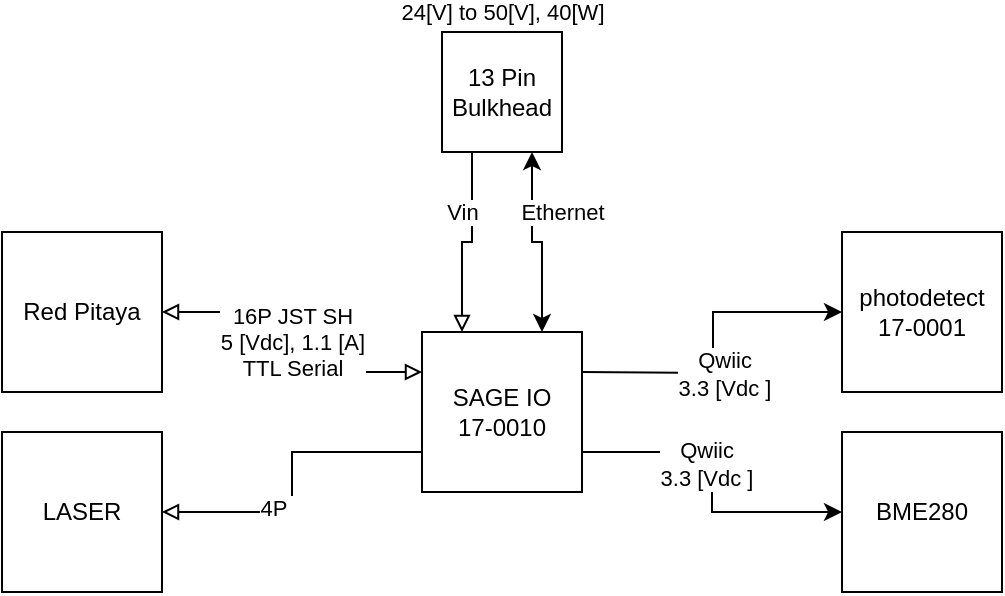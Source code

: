<mxfile version="21.2.2" type="github">
  <diagram name="Page-1" id="7e0a89b8-554c-2b80-1dc8-d5c74ca68de4">
    <mxGraphModel dx="1647" dy="840" grid="1" gridSize="10" guides="1" tooltips="1" connect="1" arrows="1" fold="1" page="1" pageScale="1" pageWidth="1100" pageHeight="850" background="none" math="0" shadow="0">
      <root>
        <mxCell id="0" />
        <mxCell id="1" parent="0" />
        <mxCell id="295mJumc4yY-vUVJhrtn-11" value="Red Pitaya" style="whiteSpace=wrap;html=1;aspect=fixed;" parent="1" vertex="1">
          <mxGeometry x="300" y="280" width="80" height="80" as="geometry" />
        </mxCell>
        <mxCell id="295mJumc4yY-vUVJhrtn-13" style="edgeStyle=orthogonalEdgeStyle;rounded=0;orthogonalLoop=1;jettySize=auto;html=1;exitX=0;exitY=0.25;exitDx=0;exitDy=0;entryX=1;entryY=0.5;entryDx=0;entryDy=0;startArrow=block;startFill=0;endArrow=block;endFill=0;" parent="1" source="295mJumc4yY-vUVJhrtn-12" target="295mJumc4yY-vUVJhrtn-11" edge="1">
          <mxGeometry relative="1" as="geometry" />
        </mxCell>
        <mxCell id="295mJumc4yY-vUVJhrtn-16" value="16P JST SH&lt;br style=&quot;border-color: var(--border-color);&quot;&gt;5 [Vdc], 1.1 [A]&lt;br&gt;TTL Serial" style="edgeLabel;html=1;align=center;verticalAlign=middle;resizable=0;points=[];" parent="295mJumc4yY-vUVJhrtn-13" vertex="1" connectable="0">
          <mxGeometry relative="1" as="geometry">
            <mxPoint as="offset" />
          </mxGeometry>
        </mxCell>
        <mxCell id="-wPaPb_zG9hl0mhc7NVP-2" style="edgeStyle=orthogonalEdgeStyle;rounded=0;orthogonalLoop=1;jettySize=auto;html=1;exitX=1;exitY=0.5;exitDx=0;exitDy=0;entryX=0;entryY=0.5;entryDx=0;entryDy=0;" edge="1" parent="1" target="-wPaPb_zG9hl0mhc7NVP-1">
          <mxGeometry relative="1" as="geometry">
            <mxPoint x="590" y="350" as="sourcePoint" />
          </mxGeometry>
        </mxCell>
        <mxCell id="-wPaPb_zG9hl0mhc7NVP-3" value="Qwiic&lt;br&gt;3.3 [Vdc ]" style="edgeLabel;html=1;align=center;verticalAlign=middle;resizable=0;points=[];" vertex="1" connectable="0" parent="-wPaPb_zG9hl0mhc7NVP-2">
          <mxGeometry x="-0.277" relative="1" as="geometry">
            <mxPoint x="13" as="offset" />
          </mxGeometry>
        </mxCell>
        <mxCell id="-wPaPb_zG9hl0mhc7NVP-6" style="edgeStyle=orthogonalEdgeStyle;rounded=0;orthogonalLoop=1;jettySize=auto;html=1;exitX=1;exitY=0.75;exitDx=0;exitDy=0;entryX=0;entryY=0.5;entryDx=0;entryDy=0;" edge="1" parent="1" source="295mJumc4yY-vUVJhrtn-12" target="-wPaPb_zG9hl0mhc7NVP-5">
          <mxGeometry relative="1" as="geometry" />
        </mxCell>
        <mxCell id="-wPaPb_zG9hl0mhc7NVP-7" value="Qwiic&lt;br style=&quot;border-color: var(--border-color);&quot;&gt;3.3 [Vdc ]" style="edgeLabel;html=1;align=center;verticalAlign=middle;resizable=0;points=[];" vertex="1" connectable="0" parent="-wPaPb_zG9hl0mhc7NVP-6">
          <mxGeometry x="-0.118" y="-3" relative="1" as="geometry">
            <mxPoint as="offset" />
          </mxGeometry>
        </mxCell>
        <mxCell id="-wPaPb_zG9hl0mhc7NVP-9" style="edgeStyle=orthogonalEdgeStyle;rounded=0;orthogonalLoop=1;jettySize=auto;html=1;exitX=0;exitY=0.75;exitDx=0;exitDy=0;endArrow=block;endFill=0;" edge="1" parent="1" source="295mJumc4yY-vUVJhrtn-12" target="-wPaPb_zG9hl0mhc7NVP-8">
          <mxGeometry relative="1" as="geometry" />
        </mxCell>
        <mxCell id="-wPaPb_zG9hl0mhc7NVP-10" value="4P&amp;nbsp;" style="edgeLabel;html=1;align=center;verticalAlign=middle;resizable=0;points=[];" vertex="1" connectable="0" parent="-wPaPb_zG9hl0mhc7NVP-9">
          <mxGeometry x="0.296" y="-2" relative="1" as="geometry">
            <mxPoint as="offset" />
          </mxGeometry>
        </mxCell>
        <mxCell id="295mJumc4yY-vUVJhrtn-12" value="SAGE IO&lt;br&gt;17-0010" style="whiteSpace=wrap;html=1;aspect=fixed;" parent="1" vertex="1">
          <mxGeometry x="510" y="330" width="80" height="80" as="geometry" />
        </mxCell>
        <mxCell id="295mJumc4yY-vUVJhrtn-20" style="edgeStyle=orthogonalEdgeStyle;rounded=0;orthogonalLoop=1;jettySize=auto;html=1;exitX=0.75;exitY=1;exitDx=0;exitDy=0;entryX=0.75;entryY=0;entryDx=0;entryDy=0;startArrow=classic;startFill=1;endArrow=classic;endFill=1;" parent="1" source="295mJumc4yY-vUVJhrtn-19" target="295mJumc4yY-vUVJhrtn-12" edge="1">
          <mxGeometry relative="1" as="geometry" />
        </mxCell>
        <mxCell id="295mJumc4yY-vUVJhrtn-24" value="Ethernet" style="edgeLabel;html=1;align=center;verticalAlign=middle;resizable=0;points=[];" parent="295mJumc4yY-vUVJhrtn-20" vertex="1" connectable="0">
          <mxGeometry x="-0.324" y="2" relative="1" as="geometry">
            <mxPoint x="13" y="-2" as="offset" />
          </mxGeometry>
        </mxCell>
        <mxCell id="295mJumc4yY-vUVJhrtn-21" style="edgeStyle=orthogonalEdgeStyle;rounded=0;orthogonalLoop=1;jettySize=auto;html=1;exitX=0.25;exitY=1;exitDx=0;exitDy=0;entryX=0.25;entryY=0;entryDx=0;entryDy=0;startArrow=none;startFill=0;endArrow=block;endFill=0;" parent="1" source="295mJumc4yY-vUVJhrtn-19" target="295mJumc4yY-vUVJhrtn-12" edge="1">
          <mxGeometry relative="1" as="geometry" />
        </mxCell>
        <mxCell id="295mJumc4yY-vUVJhrtn-23" value="24[V] to 50[V], 40[W]" style="edgeLabel;html=1;align=center;verticalAlign=middle;resizable=0;points=[];rotation=0;" parent="295mJumc4yY-vUVJhrtn-21" vertex="1" connectable="0">
          <mxGeometry x="-0.221" y="1" relative="1" as="geometry">
            <mxPoint x="14" y="-107" as="offset" />
          </mxGeometry>
        </mxCell>
        <mxCell id="295mJumc4yY-vUVJhrtn-25" value="Vin" style="edgeLabel;html=1;align=center;verticalAlign=middle;resizable=0;points=[];" parent="295mJumc4yY-vUVJhrtn-21" vertex="1" connectable="0">
          <mxGeometry x="-0.31" y="2" relative="1" as="geometry">
            <mxPoint x="-7" y="-3" as="offset" />
          </mxGeometry>
        </mxCell>
        <mxCell id="295mJumc4yY-vUVJhrtn-19" value="13 Pin&lt;br&gt;Bulkhead" style="whiteSpace=wrap;html=1;aspect=fixed;" parent="1" vertex="1">
          <mxGeometry x="520" y="180" width="60" height="60" as="geometry" />
        </mxCell>
        <mxCell id="-wPaPb_zG9hl0mhc7NVP-1" value="photodetect&lt;br&gt;17-0001" style="whiteSpace=wrap;html=1;aspect=fixed;" vertex="1" parent="1">
          <mxGeometry x="720" y="280" width="80" height="80" as="geometry" />
        </mxCell>
        <mxCell id="-wPaPb_zG9hl0mhc7NVP-5" value="BME280" style="whiteSpace=wrap;html=1;aspect=fixed;" vertex="1" parent="1">
          <mxGeometry x="720" y="380" width="80" height="80" as="geometry" />
        </mxCell>
        <mxCell id="-wPaPb_zG9hl0mhc7NVP-8" value="LASER" style="whiteSpace=wrap;html=1;aspect=fixed;" vertex="1" parent="1">
          <mxGeometry x="300" y="380" width="80" height="80" as="geometry" />
        </mxCell>
      </root>
    </mxGraphModel>
  </diagram>
</mxfile>
